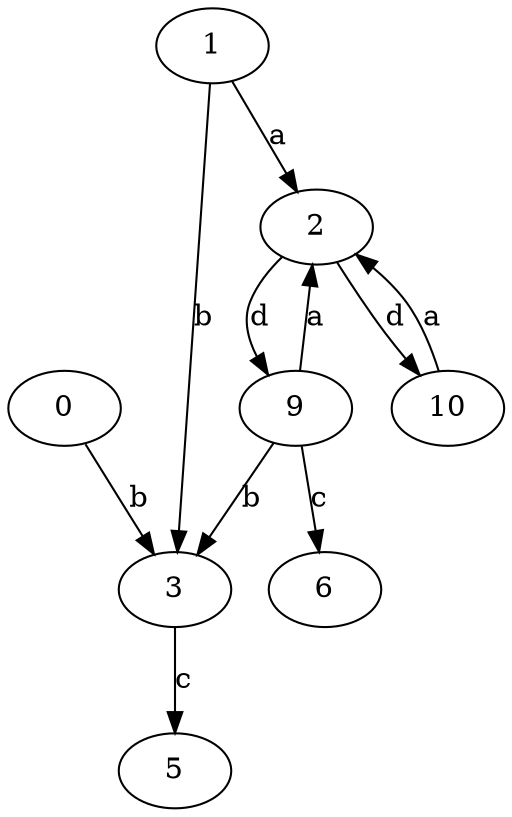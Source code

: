 strict digraph  {
0;
1;
2;
3;
5;
6;
9;
10;
0 -> 3  [label=b];
1 -> 2  [label=a];
1 -> 3  [label=b];
2 -> 9  [label=d];
2 -> 10  [label=d];
3 -> 5  [label=c];
9 -> 2  [label=a];
9 -> 3  [label=b];
9 -> 6  [label=c];
10 -> 2  [label=a];
}
